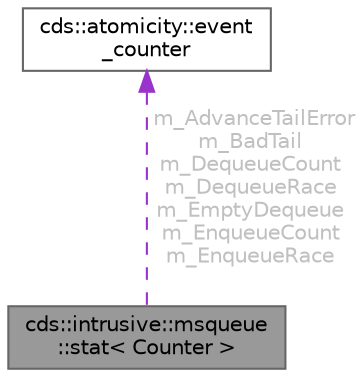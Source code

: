 digraph "cds::intrusive::msqueue::stat&lt; Counter &gt;"
{
 // LATEX_PDF_SIZE
  bgcolor="transparent";
  edge [fontname=Helvetica,fontsize=10,labelfontname=Helvetica,labelfontsize=10];
  node [fontname=Helvetica,fontsize=10,shape=box,height=0.2,width=0.4];
  Node1 [id="Node000001",label="cds::intrusive::msqueue\l::stat\< Counter \>",height=0.2,width=0.4,color="gray40", fillcolor="grey60", style="filled", fontcolor="black",tooltip="Queue internal statistics. May be used for debugging or profiling"];
  Node2 -> Node1 [id="edge1_Node000001_Node000002",dir="back",color="darkorchid3",style="dashed",tooltip=" ",label=" m_AdvanceTailError\nm_BadTail\nm_DequeueCount\nm_DequeueRace\nm_EmptyDequeue\nm_EnqueueCount\nm_EnqueueRace",fontcolor="grey" ];
  Node2 [id="Node000002",label="cds::atomicity::event\l_counter",height=0.2,width=0.4,color="gray40", fillcolor="white", style="filled",URL="$classcds_1_1atomicity_1_1event__counter.html",tooltip="Atomic event counter."];
}

